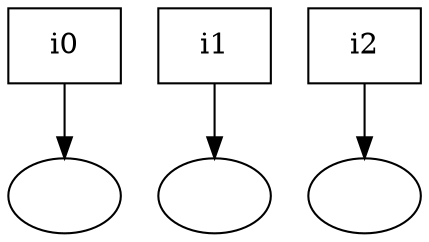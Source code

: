 digraph G {
n0 [label="i0",shape="box"];
n1 [label="i1",shape="box"];
n2 [label="i2",shape="box"];
n5 [label=""];
n6 [label=""];
n7 [label=""];
n0 -> n5
n1 -> n6
n2 -> n7
}